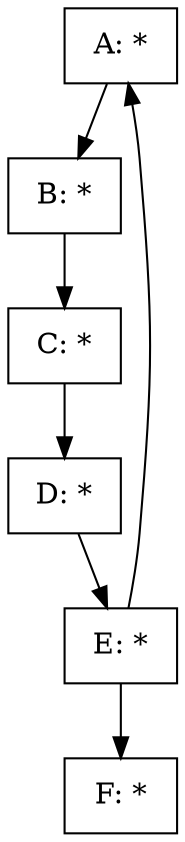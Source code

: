 digraph G{
A [label="A: *", shape="box", inst="A", getid=A]
B [label="B: *", shape="box", inst="B", getid=B]
C [label="C: *", shape="box", inst="C", getid=C]
D [label="D: *", shape="box", inst="D", getid=D]
E [label="E: *", shape="box", inst="E", getid=E]
F [label="F: *", shape="box", inst="F", getid=F]


A -> B
B -> C
C -> D
D -> E
E -> A
E -> F
}
